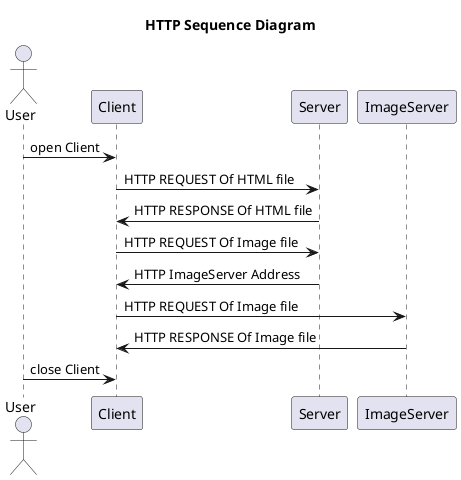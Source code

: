 @startuml
title HTTP Sequence Diagram

actor User
participant Client
participant Server
participant ImageServer

User -> Client : open Client

Client -> Server: HTTP REQUEST Of HTML file
Server -> Client : HTTP RESPONSE Of HTML file
Client -> Server : HTTP REQUEST Of Image file
Server -> Client : HTTP ImageServer Address
Client -> ImageServer : HTTP REQUEST Of Image file
ImageServer -> Client : HTTP RESPONSE Of Image file

User -> Client : close Client
@enduml